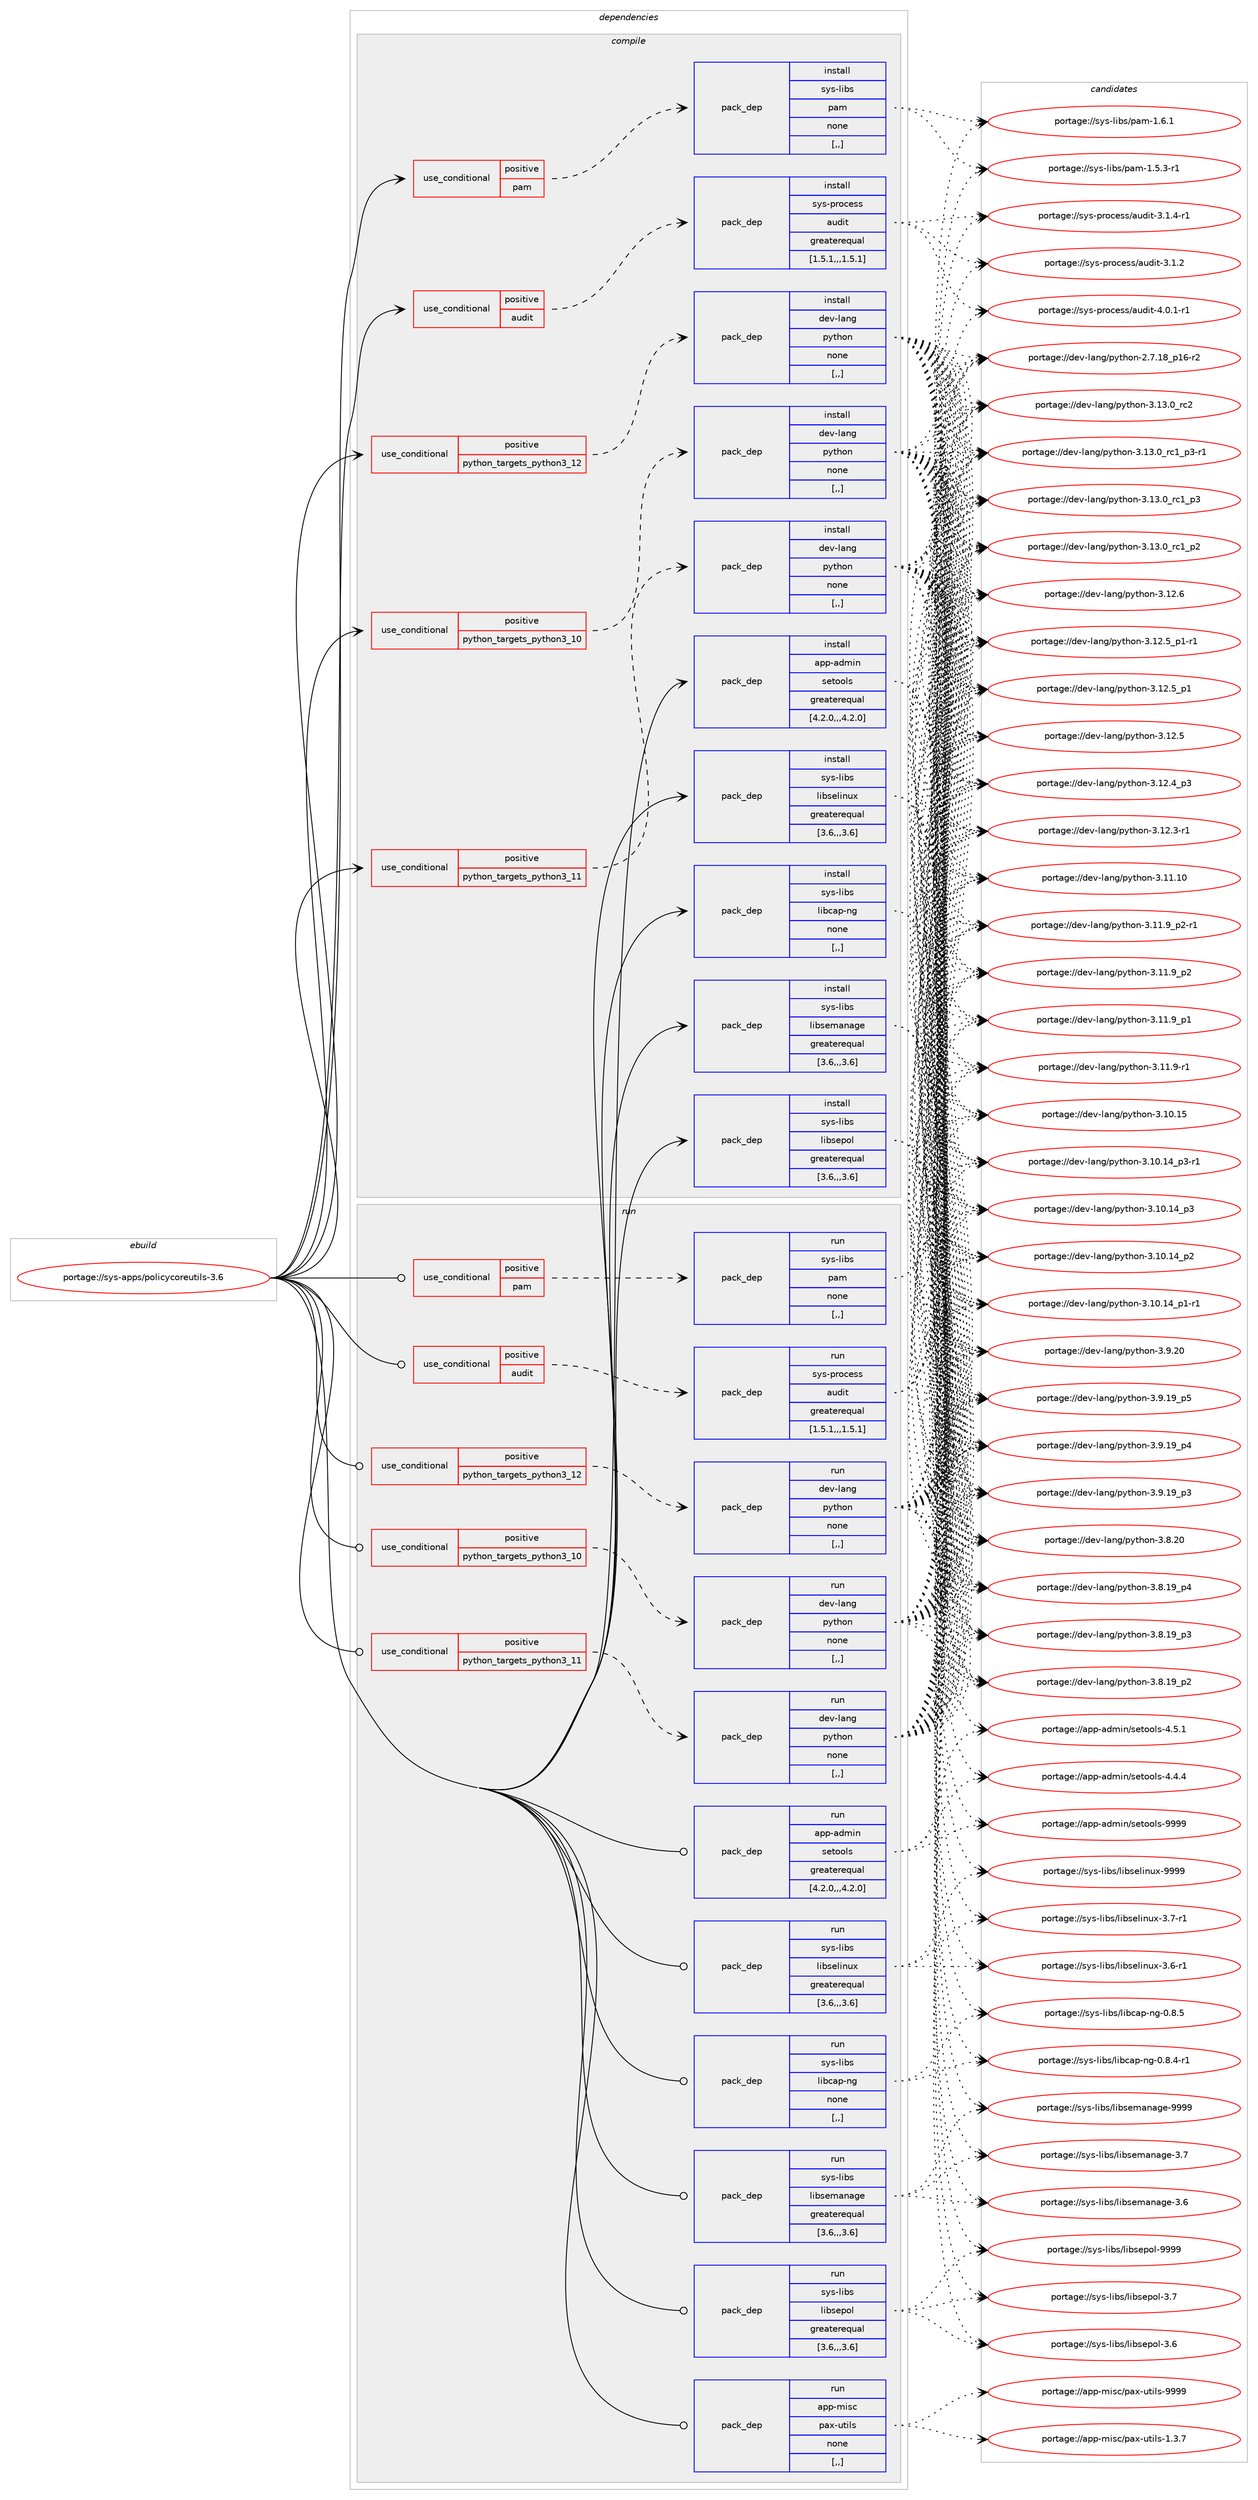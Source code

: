 digraph prolog {

# *************
# Graph options
# *************

newrank=true;
concentrate=true;
compound=true;
graph [rankdir=LR,fontname=Helvetica,fontsize=10,ranksep=1.5];#, ranksep=2.5, nodesep=0.2];
edge  [arrowhead=vee];
node  [fontname=Helvetica,fontsize=10];

# **********
# The ebuild
# **********

subgraph cluster_leftcol {
color=gray;
label=<<i>ebuild</i>>;
id [label="portage://sys-apps/policycoreutils-3.6", color=red, width=4, href="../sys-apps/policycoreutils-3.6.svg"];
}

# ****************
# The dependencies
# ****************

subgraph cluster_midcol {
color=gray;
label=<<i>dependencies</i>>;
subgraph cluster_compile {
fillcolor="#eeeeee";
style=filled;
label=<<i>compile</i>>;
subgraph cond245320 {
dependency931720 [label=<<TABLE BORDER="0" CELLBORDER="1" CELLSPACING="0" CELLPADDING="4"><TR><TD ROWSPAN="3" CELLPADDING="10">use_conditional</TD></TR><TR><TD>positive</TD></TR><TR><TD>audit</TD></TR></TABLE>>, shape=none, color=red];
subgraph pack679734 {
dependency931721 [label=<<TABLE BORDER="0" CELLBORDER="1" CELLSPACING="0" CELLPADDING="4" WIDTH="220"><TR><TD ROWSPAN="6" CELLPADDING="30">pack_dep</TD></TR><TR><TD WIDTH="110">install</TD></TR><TR><TD>sys-process</TD></TR><TR><TD>audit</TD></TR><TR><TD>greaterequal</TD></TR><TR><TD>[1.5.1,,,1.5.1]</TD></TR></TABLE>>, shape=none, color=blue];
}
dependency931720:e -> dependency931721:w [weight=20,style="dashed",arrowhead="vee"];
}
id:e -> dependency931720:w [weight=20,style="solid",arrowhead="vee"];
subgraph cond245321 {
dependency931722 [label=<<TABLE BORDER="0" CELLBORDER="1" CELLSPACING="0" CELLPADDING="4"><TR><TD ROWSPAN="3" CELLPADDING="10">use_conditional</TD></TR><TR><TD>positive</TD></TR><TR><TD>pam</TD></TR></TABLE>>, shape=none, color=red];
subgraph pack679735 {
dependency931723 [label=<<TABLE BORDER="0" CELLBORDER="1" CELLSPACING="0" CELLPADDING="4" WIDTH="220"><TR><TD ROWSPAN="6" CELLPADDING="30">pack_dep</TD></TR><TR><TD WIDTH="110">install</TD></TR><TR><TD>sys-libs</TD></TR><TR><TD>pam</TD></TR><TR><TD>none</TD></TR><TR><TD>[,,]</TD></TR></TABLE>>, shape=none, color=blue];
}
dependency931722:e -> dependency931723:w [weight=20,style="dashed",arrowhead="vee"];
}
id:e -> dependency931722:w [weight=20,style="solid",arrowhead="vee"];
subgraph cond245322 {
dependency931724 [label=<<TABLE BORDER="0" CELLBORDER="1" CELLSPACING="0" CELLPADDING="4"><TR><TD ROWSPAN="3" CELLPADDING="10">use_conditional</TD></TR><TR><TD>positive</TD></TR><TR><TD>python_targets_python3_10</TD></TR></TABLE>>, shape=none, color=red];
subgraph pack679736 {
dependency931725 [label=<<TABLE BORDER="0" CELLBORDER="1" CELLSPACING="0" CELLPADDING="4" WIDTH="220"><TR><TD ROWSPAN="6" CELLPADDING="30">pack_dep</TD></TR><TR><TD WIDTH="110">install</TD></TR><TR><TD>dev-lang</TD></TR><TR><TD>python</TD></TR><TR><TD>none</TD></TR><TR><TD>[,,]</TD></TR></TABLE>>, shape=none, color=blue];
}
dependency931724:e -> dependency931725:w [weight=20,style="dashed",arrowhead="vee"];
}
id:e -> dependency931724:w [weight=20,style="solid",arrowhead="vee"];
subgraph cond245323 {
dependency931726 [label=<<TABLE BORDER="0" CELLBORDER="1" CELLSPACING="0" CELLPADDING="4"><TR><TD ROWSPAN="3" CELLPADDING="10">use_conditional</TD></TR><TR><TD>positive</TD></TR><TR><TD>python_targets_python3_11</TD></TR></TABLE>>, shape=none, color=red];
subgraph pack679737 {
dependency931727 [label=<<TABLE BORDER="0" CELLBORDER="1" CELLSPACING="0" CELLPADDING="4" WIDTH="220"><TR><TD ROWSPAN="6" CELLPADDING="30">pack_dep</TD></TR><TR><TD WIDTH="110">install</TD></TR><TR><TD>dev-lang</TD></TR><TR><TD>python</TD></TR><TR><TD>none</TD></TR><TR><TD>[,,]</TD></TR></TABLE>>, shape=none, color=blue];
}
dependency931726:e -> dependency931727:w [weight=20,style="dashed",arrowhead="vee"];
}
id:e -> dependency931726:w [weight=20,style="solid",arrowhead="vee"];
subgraph cond245324 {
dependency931728 [label=<<TABLE BORDER="0" CELLBORDER="1" CELLSPACING="0" CELLPADDING="4"><TR><TD ROWSPAN="3" CELLPADDING="10">use_conditional</TD></TR><TR><TD>positive</TD></TR><TR><TD>python_targets_python3_12</TD></TR></TABLE>>, shape=none, color=red];
subgraph pack679738 {
dependency931729 [label=<<TABLE BORDER="0" CELLBORDER="1" CELLSPACING="0" CELLPADDING="4" WIDTH="220"><TR><TD ROWSPAN="6" CELLPADDING="30">pack_dep</TD></TR><TR><TD WIDTH="110">install</TD></TR><TR><TD>dev-lang</TD></TR><TR><TD>python</TD></TR><TR><TD>none</TD></TR><TR><TD>[,,]</TD></TR></TABLE>>, shape=none, color=blue];
}
dependency931728:e -> dependency931729:w [weight=20,style="dashed",arrowhead="vee"];
}
id:e -> dependency931728:w [weight=20,style="solid",arrowhead="vee"];
subgraph pack679739 {
dependency931730 [label=<<TABLE BORDER="0" CELLBORDER="1" CELLSPACING="0" CELLPADDING="4" WIDTH="220"><TR><TD ROWSPAN="6" CELLPADDING="30">pack_dep</TD></TR><TR><TD WIDTH="110">install</TD></TR><TR><TD>app-admin</TD></TR><TR><TD>setools</TD></TR><TR><TD>greaterequal</TD></TR><TR><TD>[4.2.0,,,4.2.0]</TD></TR></TABLE>>, shape=none, color=blue];
}
id:e -> dependency931730:w [weight=20,style="solid",arrowhead="vee"];
subgraph pack679740 {
dependency931731 [label=<<TABLE BORDER="0" CELLBORDER="1" CELLSPACING="0" CELLPADDING="4" WIDTH="220"><TR><TD ROWSPAN="6" CELLPADDING="30">pack_dep</TD></TR><TR><TD WIDTH="110">install</TD></TR><TR><TD>sys-libs</TD></TR><TR><TD>libcap-ng</TD></TR><TR><TD>none</TD></TR><TR><TD>[,,]</TD></TR></TABLE>>, shape=none, color=blue];
}
id:e -> dependency931731:w [weight=20,style="solid",arrowhead="vee"];
subgraph pack679741 {
dependency931732 [label=<<TABLE BORDER="0" CELLBORDER="1" CELLSPACING="0" CELLPADDING="4" WIDTH="220"><TR><TD ROWSPAN="6" CELLPADDING="30">pack_dep</TD></TR><TR><TD WIDTH="110">install</TD></TR><TR><TD>sys-libs</TD></TR><TR><TD>libselinux</TD></TR><TR><TD>greaterequal</TD></TR><TR><TD>[3.6,,,3.6]</TD></TR></TABLE>>, shape=none, color=blue];
}
id:e -> dependency931732:w [weight=20,style="solid",arrowhead="vee"];
subgraph pack679742 {
dependency931733 [label=<<TABLE BORDER="0" CELLBORDER="1" CELLSPACING="0" CELLPADDING="4" WIDTH="220"><TR><TD ROWSPAN="6" CELLPADDING="30">pack_dep</TD></TR><TR><TD WIDTH="110">install</TD></TR><TR><TD>sys-libs</TD></TR><TR><TD>libsemanage</TD></TR><TR><TD>greaterequal</TD></TR><TR><TD>[3.6,,,3.6]</TD></TR></TABLE>>, shape=none, color=blue];
}
id:e -> dependency931733:w [weight=20,style="solid",arrowhead="vee"];
subgraph pack679743 {
dependency931734 [label=<<TABLE BORDER="0" CELLBORDER="1" CELLSPACING="0" CELLPADDING="4" WIDTH="220"><TR><TD ROWSPAN="6" CELLPADDING="30">pack_dep</TD></TR><TR><TD WIDTH="110">install</TD></TR><TR><TD>sys-libs</TD></TR><TR><TD>libsepol</TD></TR><TR><TD>greaterequal</TD></TR><TR><TD>[3.6,,,3.6]</TD></TR></TABLE>>, shape=none, color=blue];
}
id:e -> dependency931734:w [weight=20,style="solid",arrowhead="vee"];
}
subgraph cluster_compileandrun {
fillcolor="#eeeeee";
style=filled;
label=<<i>compile and run</i>>;
}
subgraph cluster_run {
fillcolor="#eeeeee";
style=filled;
label=<<i>run</i>>;
subgraph cond245325 {
dependency931735 [label=<<TABLE BORDER="0" CELLBORDER="1" CELLSPACING="0" CELLPADDING="4"><TR><TD ROWSPAN="3" CELLPADDING="10">use_conditional</TD></TR><TR><TD>positive</TD></TR><TR><TD>audit</TD></TR></TABLE>>, shape=none, color=red];
subgraph pack679744 {
dependency931736 [label=<<TABLE BORDER="0" CELLBORDER="1" CELLSPACING="0" CELLPADDING="4" WIDTH="220"><TR><TD ROWSPAN="6" CELLPADDING="30">pack_dep</TD></TR><TR><TD WIDTH="110">run</TD></TR><TR><TD>sys-process</TD></TR><TR><TD>audit</TD></TR><TR><TD>greaterequal</TD></TR><TR><TD>[1.5.1,,,1.5.1]</TD></TR></TABLE>>, shape=none, color=blue];
}
dependency931735:e -> dependency931736:w [weight=20,style="dashed",arrowhead="vee"];
}
id:e -> dependency931735:w [weight=20,style="solid",arrowhead="odot"];
subgraph cond245326 {
dependency931737 [label=<<TABLE BORDER="0" CELLBORDER="1" CELLSPACING="0" CELLPADDING="4"><TR><TD ROWSPAN="3" CELLPADDING="10">use_conditional</TD></TR><TR><TD>positive</TD></TR><TR><TD>pam</TD></TR></TABLE>>, shape=none, color=red];
subgraph pack679745 {
dependency931738 [label=<<TABLE BORDER="0" CELLBORDER="1" CELLSPACING="0" CELLPADDING="4" WIDTH="220"><TR><TD ROWSPAN="6" CELLPADDING="30">pack_dep</TD></TR><TR><TD WIDTH="110">run</TD></TR><TR><TD>sys-libs</TD></TR><TR><TD>pam</TD></TR><TR><TD>none</TD></TR><TR><TD>[,,]</TD></TR></TABLE>>, shape=none, color=blue];
}
dependency931737:e -> dependency931738:w [weight=20,style="dashed",arrowhead="vee"];
}
id:e -> dependency931737:w [weight=20,style="solid",arrowhead="odot"];
subgraph cond245327 {
dependency931739 [label=<<TABLE BORDER="0" CELLBORDER="1" CELLSPACING="0" CELLPADDING="4"><TR><TD ROWSPAN="3" CELLPADDING="10">use_conditional</TD></TR><TR><TD>positive</TD></TR><TR><TD>python_targets_python3_10</TD></TR></TABLE>>, shape=none, color=red];
subgraph pack679746 {
dependency931740 [label=<<TABLE BORDER="0" CELLBORDER="1" CELLSPACING="0" CELLPADDING="4" WIDTH="220"><TR><TD ROWSPAN="6" CELLPADDING="30">pack_dep</TD></TR><TR><TD WIDTH="110">run</TD></TR><TR><TD>dev-lang</TD></TR><TR><TD>python</TD></TR><TR><TD>none</TD></TR><TR><TD>[,,]</TD></TR></TABLE>>, shape=none, color=blue];
}
dependency931739:e -> dependency931740:w [weight=20,style="dashed",arrowhead="vee"];
}
id:e -> dependency931739:w [weight=20,style="solid",arrowhead="odot"];
subgraph cond245328 {
dependency931741 [label=<<TABLE BORDER="0" CELLBORDER="1" CELLSPACING="0" CELLPADDING="4"><TR><TD ROWSPAN="3" CELLPADDING="10">use_conditional</TD></TR><TR><TD>positive</TD></TR><TR><TD>python_targets_python3_11</TD></TR></TABLE>>, shape=none, color=red];
subgraph pack679747 {
dependency931742 [label=<<TABLE BORDER="0" CELLBORDER="1" CELLSPACING="0" CELLPADDING="4" WIDTH="220"><TR><TD ROWSPAN="6" CELLPADDING="30">pack_dep</TD></TR><TR><TD WIDTH="110">run</TD></TR><TR><TD>dev-lang</TD></TR><TR><TD>python</TD></TR><TR><TD>none</TD></TR><TR><TD>[,,]</TD></TR></TABLE>>, shape=none, color=blue];
}
dependency931741:e -> dependency931742:w [weight=20,style="dashed",arrowhead="vee"];
}
id:e -> dependency931741:w [weight=20,style="solid",arrowhead="odot"];
subgraph cond245329 {
dependency931743 [label=<<TABLE BORDER="0" CELLBORDER="1" CELLSPACING="0" CELLPADDING="4"><TR><TD ROWSPAN="3" CELLPADDING="10">use_conditional</TD></TR><TR><TD>positive</TD></TR><TR><TD>python_targets_python3_12</TD></TR></TABLE>>, shape=none, color=red];
subgraph pack679748 {
dependency931744 [label=<<TABLE BORDER="0" CELLBORDER="1" CELLSPACING="0" CELLPADDING="4" WIDTH="220"><TR><TD ROWSPAN="6" CELLPADDING="30">pack_dep</TD></TR><TR><TD WIDTH="110">run</TD></TR><TR><TD>dev-lang</TD></TR><TR><TD>python</TD></TR><TR><TD>none</TD></TR><TR><TD>[,,]</TD></TR></TABLE>>, shape=none, color=blue];
}
dependency931743:e -> dependency931744:w [weight=20,style="dashed",arrowhead="vee"];
}
id:e -> dependency931743:w [weight=20,style="solid",arrowhead="odot"];
subgraph pack679749 {
dependency931745 [label=<<TABLE BORDER="0" CELLBORDER="1" CELLSPACING="0" CELLPADDING="4" WIDTH="220"><TR><TD ROWSPAN="6" CELLPADDING="30">pack_dep</TD></TR><TR><TD WIDTH="110">run</TD></TR><TR><TD>app-admin</TD></TR><TR><TD>setools</TD></TR><TR><TD>greaterequal</TD></TR><TR><TD>[4.2.0,,,4.2.0]</TD></TR></TABLE>>, shape=none, color=blue];
}
id:e -> dependency931745:w [weight=20,style="solid",arrowhead="odot"];
subgraph pack679750 {
dependency931746 [label=<<TABLE BORDER="0" CELLBORDER="1" CELLSPACING="0" CELLPADDING="4" WIDTH="220"><TR><TD ROWSPAN="6" CELLPADDING="30">pack_dep</TD></TR><TR><TD WIDTH="110">run</TD></TR><TR><TD>app-misc</TD></TR><TR><TD>pax-utils</TD></TR><TR><TD>none</TD></TR><TR><TD>[,,]</TD></TR></TABLE>>, shape=none, color=blue];
}
id:e -> dependency931746:w [weight=20,style="solid",arrowhead="odot"];
subgraph pack679751 {
dependency931747 [label=<<TABLE BORDER="0" CELLBORDER="1" CELLSPACING="0" CELLPADDING="4" WIDTH="220"><TR><TD ROWSPAN="6" CELLPADDING="30">pack_dep</TD></TR><TR><TD WIDTH="110">run</TD></TR><TR><TD>sys-libs</TD></TR><TR><TD>libcap-ng</TD></TR><TR><TD>none</TD></TR><TR><TD>[,,]</TD></TR></TABLE>>, shape=none, color=blue];
}
id:e -> dependency931747:w [weight=20,style="solid",arrowhead="odot"];
subgraph pack679752 {
dependency931748 [label=<<TABLE BORDER="0" CELLBORDER="1" CELLSPACING="0" CELLPADDING="4" WIDTH="220"><TR><TD ROWSPAN="6" CELLPADDING="30">pack_dep</TD></TR><TR><TD WIDTH="110">run</TD></TR><TR><TD>sys-libs</TD></TR><TR><TD>libselinux</TD></TR><TR><TD>greaterequal</TD></TR><TR><TD>[3.6,,,3.6]</TD></TR></TABLE>>, shape=none, color=blue];
}
id:e -> dependency931748:w [weight=20,style="solid",arrowhead="odot"];
subgraph pack679753 {
dependency931749 [label=<<TABLE BORDER="0" CELLBORDER="1" CELLSPACING="0" CELLPADDING="4" WIDTH="220"><TR><TD ROWSPAN="6" CELLPADDING="30">pack_dep</TD></TR><TR><TD WIDTH="110">run</TD></TR><TR><TD>sys-libs</TD></TR><TR><TD>libsemanage</TD></TR><TR><TD>greaterequal</TD></TR><TR><TD>[3.6,,,3.6]</TD></TR></TABLE>>, shape=none, color=blue];
}
id:e -> dependency931749:w [weight=20,style="solid",arrowhead="odot"];
subgraph pack679754 {
dependency931750 [label=<<TABLE BORDER="0" CELLBORDER="1" CELLSPACING="0" CELLPADDING="4" WIDTH="220"><TR><TD ROWSPAN="6" CELLPADDING="30">pack_dep</TD></TR><TR><TD WIDTH="110">run</TD></TR><TR><TD>sys-libs</TD></TR><TR><TD>libsepol</TD></TR><TR><TD>greaterequal</TD></TR><TR><TD>[3.6,,,3.6]</TD></TR></TABLE>>, shape=none, color=blue];
}
id:e -> dependency931750:w [weight=20,style="solid",arrowhead="odot"];
}
}

# **************
# The candidates
# **************

subgraph cluster_choices {
rank=same;
color=gray;
label=<<i>candidates</i>>;

subgraph choice679734 {
color=black;
nodesep=1;
choice115121115451121141119910111511547971171001051164552464846494511449 [label="portage://sys-process/audit-4.0.1-r1", color=red, width=4,href="../sys-process/audit-4.0.1-r1.svg"];
choice115121115451121141119910111511547971171001051164551464946524511449 [label="portage://sys-process/audit-3.1.4-r1", color=red, width=4,href="../sys-process/audit-3.1.4-r1.svg"];
choice11512111545112114111991011151154797117100105116455146494650 [label="portage://sys-process/audit-3.1.2", color=red, width=4,href="../sys-process/audit-3.1.2.svg"];
dependency931721:e -> choice115121115451121141119910111511547971171001051164552464846494511449:w [style=dotted,weight="100"];
dependency931721:e -> choice115121115451121141119910111511547971171001051164551464946524511449:w [style=dotted,weight="100"];
dependency931721:e -> choice11512111545112114111991011151154797117100105116455146494650:w [style=dotted,weight="100"];
}
subgraph choice679735 {
color=black;
nodesep=1;
choice11512111545108105981154711297109454946544649 [label="portage://sys-libs/pam-1.6.1", color=red, width=4,href="../sys-libs/pam-1.6.1.svg"];
choice115121115451081059811547112971094549465346514511449 [label="portage://sys-libs/pam-1.5.3-r1", color=red, width=4,href="../sys-libs/pam-1.5.3-r1.svg"];
dependency931723:e -> choice11512111545108105981154711297109454946544649:w [style=dotted,weight="100"];
dependency931723:e -> choice115121115451081059811547112971094549465346514511449:w [style=dotted,weight="100"];
}
subgraph choice679736 {
color=black;
nodesep=1;
choice10010111845108971101034711212111610411111045514649514648951149950 [label="portage://dev-lang/python-3.13.0_rc2", color=red, width=4,href="../dev-lang/python-3.13.0_rc2.svg"];
choice1001011184510897110103471121211161041111104551464951464895114994995112514511449 [label="portage://dev-lang/python-3.13.0_rc1_p3-r1", color=red, width=4,href="../dev-lang/python-3.13.0_rc1_p3-r1.svg"];
choice100101118451089711010347112121116104111110455146495146489511499499511251 [label="portage://dev-lang/python-3.13.0_rc1_p3", color=red, width=4,href="../dev-lang/python-3.13.0_rc1_p3.svg"];
choice100101118451089711010347112121116104111110455146495146489511499499511250 [label="portage://dev-lang/python-3.13.0_rc1_p2", color=red, width=4,href="../dev-lang/python-3.13.0_rc1_p2.svg"];
choice10010111845108971101034711212111610411111045514649504654 [label="portage://dev-lang/python-3.12.6", color=red, width=4,href="../dev-lang/python-3.12.6.svg"];
choice1001011184510897110103471121211161041111104551464950465395112494511449 [label="portage://dev-lang/python-3.12.5_p1-r1", color=red, width=4,href="../dev-lang/python-3.12.5_p1-r1.svg"];
choice100101118451089711010347112121116104111110455146495046539511249 [label="portage://dev-lang/python-3.12.5_p1", color=red, width=4,href="../dev-lang/python-3.12.5_p1.svg"];
choice10010111845108971101034711212111610411111045514649504653 [label="portage://dev-lang/python-3.12.5", color=red, width=4,href="../dev-lang/python-3.12.5.svg"];
choice100101118451089711010347112121116104111110455146495046529511251 [label="portage://dev-lang/python-3.12.4_p3", color=red, width=4,href="../dev-lang/python-3.12.4_p3.svg"];
choice100101118451089711010347112121116104111110455146495046514511449 [label="portage://dev-lang/python-3.12.3-r1", color=red, width=4,href="../dev-lang/python-3.12.3-r1.svg"];
choice1001011184510897110103471121211161041111104551464949464948 [label="portage://dev-lang/python-3.11.10", color=red, width=4,href="../dev-lang/python-3.11.10.svg"];
choice1001011184510897110103471121211161041111104551464949465795112504511449 [label="portage://dev-lang/python-3.11.9_p2-r1", color=red, width=4,href="../dev-lang/python-3.11.9_p2-r1.svg"];
choice100101118451089711010347112121116104111110455146494946579511250 [label="portage://dev-lang/python-3.11.9_p2", color=red, width=4,href="../dev-lang/python-3.11.9_p2.svg"];
choice100101118451089711010347112121116104111110455146494946579511249 [label="portage://dev-lang/python-3.11.9_p1", color=red, width=4,href="../dev-lang/python-3.11.9_p1.svg"];
choice100101118451089711010347112121116104111110455146494946574511449 [label="portage://dev-lang/python-3.11.9-r1", color=red, width=4,href="../dev-lang/python-3.11.9-r1.svg"];
choice1001011184510897110103471121211161041111104551464948464953 [label="portage://dev-lang/python-3.10.15", color=red, width=4,href="../dev-lang/python-3.10.15.svg"];
choice100101118451089711010347112121116104111110455146494846495295112514511449 [label="portage://dev-lang/python-3.10.14_p3-r1", color=red, width=4,href="../dev-lang/python-3.10.14_p3-r1.svg"];
choice10010111845108971101034711212111610411111045514649484649529511251 [label="portage://dev-lang/python-3.10.14_p3", color=red, width=4,href="../dev-lang/python-3.10.14_p3.svg"];
choice10010111845108971101034711212111610411111045514649484649529511250 [label="portage://dev-lang/python-3.10.14_p2", color=red, width=4,href="../dev-lang/python-3.10.14_p2.svg"];
choice100101118451089711010347112121116104111110455146494846495295112494511449 [label="portage://dev-lang/python-3.10.14_p1-r1", color=red, width=4,href="../dev-lang/python-3.10.14_p1-r1.svg"];
choice10010111845108971101034711212111610411111045514657465048 [label="portage://dev-lang/python-3.9.20", color=red, width=4,href="../dev-lang/python-3.9.20.svg"];
choice100101118451089711010347112121116104111110455146574649579511253 [label="portage://dev-lang/python-3.9.19_p5", color=red, width=4,href="../dev-lang/python-3.9.19_p5.svg"];
choice100101118451089711010347112121116104111110455146574649579511252 [label="portage://dev-lang/python-3.9.19_p4", color=red, width=4,href="../dev-lang/python-3.9.19_p4.svg"];
choice100101118451089711010347112121116104111110455146574649579511251 [label="portage://dev-lang/python-3.9.19_p3", color=red, width=4,href="../dev-lang/python-3.9.19_p3.svg"];
choice10010111845108971101034711212111610411111045514656465048 [label="portage://dev-lang/python-3.8.20", color=red, width=4,href="../dev-lang/python-3.8.20.svg"];
choice100101118451089711010347112121116104111110455146564649579511252 [label="portage://dev-lang/python-3.8.19_p4", color=red, width=4,href="../dev-lang/python-3.8.19_p4.svg"];
choice100101118451089711010347112121116104111110455146564649579511251 [label="portage://dev-lang/python-3.8.19_p3", color=red, width=4,href="../dev-lang/python-3.8.19_p3.svg"];
choice100101118451089711010347112121116104111110455146564649579511250 [label="portage://dev-lang/python-3.8.19_p2", color=red, width=4,href="../dev-lang/python-3.8.19_p2.svg"];
choice100101118451089711010347112121116104111110455046554649569511249544511450 [label="portage://dev-lang/python-2.7.18_p16-r2", color=red, width=4,href="../dev-lang/python-2.7.18_p16-r2.svg"];
dependency931725:e -> choice10010111845108971101034711212111610411111045514649514648951149950:w [style=dotted,weight="100"];
dependency931725:e -> choice1001011184510897110103471121211161041111104551464951464895114994995112514511449:w [style=dotted,weight="100"];
dependency931725:e -> choice100101118451089711010347112121116104111110455146495146489511499499511251:w [style=dotted,weight="100"];
dependency931725:e -> choice100101118451089711010347112121116104111110455146495146489511499499511250:w [style=dotted,weight="100"];
dependency931725:e -> choice10010111845108971101034711212111610411111045514649504654:w [style=dotted,weight="100"];
dependency931725:e -> choice1001011184510897110103471121211161041111104551464950465395112494511449:w [style=dotted,weight="100"];
dependency931725:e -> choice100101118451089711010347112121116104111110455146495046539511249:w [style=dotted,weight="100"];
dependency931725:e -> choice10010111845108971101034711212111610411111045514649504653:w [style=dotted,weight="100"];
dependency931725:e -> choice100101118451089711010347112121116104111110455146495046529511251:w [style=dotted,weight="100"];
dependency931725:e -> choice100101118451089711010347112121116104111110455146495046514511449:w [style=dotted,weight="100"];
dependency931725:e -> choice1001011184510897110103471121211161041111104551464949464948:w [style=dotted,weight="100"];
dependency931725:e -> choice1001011184510897110103471121211161041111104551464949465795112504511449:w [style=dotted,weight="100"];
dependency931725:e -> choice100101118451089711010347112121116104111110455146494946579511250:w [style=dotted,weight="100"];
dependency931725:e -> choice100101118451089711010347112121116104111110455146494946579511249:w [style=dotted,weight="100"];
dependency931725:e -> choice100101118451089711010347112121116104111110455146494946574511449:w [style=dotted,weight="100"];
dependency931725:e -> choice1001011184510897110103471121211161041111104551464948464953:w [style=dotted,weight="100"];
dependency931725:e -> choice100101118451089711010347112121116104111110455146494846495295112514511449:w [style=dotted,weight="100"];
dependency931725:e -> choice10010111845108971101034711212111610411111045514649484649529511251:w [style=dotted,weight="100"];
dependency931725:e -> choice10010111845108971101034711212111610411111045514649484649529511250:w [style=dotted,weight="100"];
dependency931725:e -> choice100101118451089711010347112121116104111110455146494846495295112494511449:w [style=dotted,weight="100"];
dependency931725:e -> choice10010111845108971101034711212111610411111045514657465048:w [style=dotted,weight="100"];
dependency931725:e -> choice100101118451089711010347112121116104111110455146574649579511253:w [style=dotted,weight="100"];
dependency931725:e -> choice100101118451089711010347112121116104111110455146574649579511252:w [style=dotted,weight="100"];
dependency931725:e -> choice100101118451089711010347112121116104111110455146574649579511251:w [style=dotted,weight="100"];
dependency931725:e -> choice10010111845108971101034711212111610411111045514656465048:w [style=dotted,weight="100"];
dependency931725:e -> choice100101118451089711010347112121116104111110455146564649579511252:w [style=dotted,weight="100"];
dependency931725:e -> choice100101118451089711010347112121116104111110455146564649579511251:w [style=dotted,weight="100"];
dependency931725:e -> choice100101118451089711010347112121116104111110455146564649579511250:w [style=dotted,weight="100"];
dependency931725:e -> choice100101118451089711010347112121116104111110455046554649569511249544511450:w [style=dotted,weight="100"];
}
subgraph choice679737 {
color=black;
nodesep=1;
choice10010111845108971101034711212111610411111045514649514648951149950 [label="portage://dev-lang/python-3.13.0_rc2", color=red, width=4,href="../dev-lang/python-3.13.0_rc2.svg"];
choice1001011184510897110103471121211161041111104551464951464895114994995112514511449 [label="portage://dev-lang/python-3.13.0_rc1_p3-r1", color=red, width=4,href="../dev-lang/python-3.13.0_rc1_p3-r1.svg"];
choice100101118451089711010347112121116104111110455146495146489511499499511251 [label="portage://dev-lang/python-3.13.0_rc1_p3", color=red, width=4,href="../dev-lang/python-3.13.0_rc1_p3.svg"];
choice100101118451089711010347112121116104111110455146495146489511499499511250 [label="portage://dev-lang/python-3.13.0_rc1_p2", color=red, width=4,href="../dev-lang/python-3.13.0_rc1_p2.svg"];
choice10010111845108971101034711212111610411111045514649504654 [label="portage://dev-lang/python-3.12.6", color=red, width=4,href="../dev-lang/python-3.12.6.svg"];
choice1001011184510897110103471121211161041111104551464950465395112494511449 [label="portage://dev-lang/python-3.12.5_p1-r1", color=red, width=4,href="../dev-lang/python-3.12.5_p1-r1.svg"];
choice100101118451089711010347112121116104111110455146495046539511249 [label="portage://dev-lang/python-3.12.5_p1", color=red, width=4,href="../dev-lang/python-3.12.5_p1.svg"];
choice10010111845108971101034711212111610411111045514649504653 [label="portage://dev-lang/python-3.12.5", color=red, width=4,href="../dev-lang/python-3.12.5.svg"];
choice100101118451089711010347112121116104111110455146495046529511251 [label="portage://dev-lang/python-3.12.4_p3", color=red, width=4,href="../dev-lang/python-3.12.4_p3.svg"];
choice100101118451089711010347112121116104111110455146495046514511449 [label="portage://dev-lang/python-3.12.3-r1", color=red, width=4,href="../dev-lang/python-3.12.3-r1.svg"];
choice1001011184510897110103471121211161041111104551464949464948 [label="portage://dev-lang/python-3.11.10", color=red, width=4,href="../dev-lang/python-3.11.10.svg"];
choice1001011184510897110103471121211161041111104551464949465795112504511449 [label="portage://dev-lang/python-3.11.9_p2-r1", color=red, width=4,href="../dev-lang/python-3.11.9_p2-r1.svg"];
choice100101118451089711010347112121116104111110455146494946579511250 [label="portage://dev-lang/python-3.11.9_p2", color=red, width=4,href="../dev-lang/python-3.11.9_p2.svg"];
choice100101118451089711010347112121116104111110455146494946579511249 [label="portage://dev-lang/python-3.11.9_p1", color=red, width=4,href="../dev-lang/python-3.11.9_p1.svg"];
choice100101118451089711010347112121116104111110455146494946574511449 [label="portage://dev-lang/python-3.11.9-r1", color=red, width=4,href="../dev-lang/python-3.11.9-r1.svg"];
choice1001011184510897110103471121211161041111104551464948464953 [label="portage://dev-lang/python-3.10.15", color=red, width=4,href="../dev-lang/python-3.10.15.svg"];
choice100101118451089711010347112121116104111110455146494846495295112514511449 [label="portage://dev-lang/python-3.10.14_p3-r1", color=red, width=4,href="../dev-lang/python-3.10.14_p3-r1.svg"];
choice10010111845108971101034711212111610411111045514649484649529511251 [label="portage://dev-lang/python-3.10.14_p3", color=red, width=4,href="../dev-lang/python-3.10.14_p3.svg"];
choice10010111845108971101034711212111610411111045514649484649529511250 [label="portage://dev-lang/python-3.10.14_p2", color=red, width=4,href="../dev-lang/python-3.10.14_p2.svg"];
choice100101118451089711010347112121116104111110455146494846495295112494511449 [label="portage://dev-lang/python-3.10.14_p1-r1", color=red, width=4,href="../dev-lang/python-3.10.14_p1-r1.svg"];
choice10010111845108971101034711212111610411111045514657465048 [label="portage://dev-lang/python-3.9.20", color=red, width=4,href="../dev-lang/python-3.9.20.svg"];
choice100101118451089711010347112121116104111110455146574649579511253 [label="portage://dev-lang/python-3.9.19_p5", color=red, width=4,href="../dev-lang/python-3.9.19_p5.svg"];
choice100101118451089711010347112121116104111110455146574649579511252 [label="portage://dev-lang/python-3.9.19_p4", color=red, width=4,href="../dev-lang/python-3.9.19_p4.svg"];
choice100101118451089711010347112121116104111110455146574649579511251 [label="portage://dev-lang/python-3.9.19_p3", color=red, width=4,href="../dev-lang/python-3.9.19_p3.svg"];
choice10010111845108971101034711212111610411111045514656465048 [label="portage://dev-lang/python-3.8.20", color=red, width=4,href="../dev-lang/python-3.8.20.svg"];
choice100101118451089711010347112121116104111110455146564649579511252 [label="portage://dev-lang/python-3.8.19_p4", color=red, width=4,href="../dev-lang/python-3.8.19_p4.svg"];
choice100101118451089711010347112121116104111110455146564649579511251 [label="portage://dev-lang/python-3.8.19_p3", color=red, width=4,href="../dev-lang/python-3.8.19_p3.svg"];
choice100101118451089711010347112121116104111110455146564649579511250 [label="portage://dev-lang/python-3.8.19_p2", color=red, width=4,href="../dev-lang/python-3.8.19_p2.svg"];
choice100101118451089711010347112121116104111110455046554649569511249544511450 [label="portage://dev-lang/python-2.7.18_p16-r2", color=red, width=4,href="../dev-lang/python-2.7.18_p16-r2.svg"];
dependency931727:e -> choice10010111845108971101034711212111610411111045514649514648951149950:w [style=dotted,weight="100"];
dependency931727:e -> choice1001011184510897110103471121211161041111104551464951464895114994995112514511449:w [style=dotted,weight="100"];
dependency931727:e -> choice100101118451089711010347112121116104111110455146495146489511499499511251:w [style=dotted,weight="100"];
dependency931727:e -> choice100101118451089711010347112121116104111110455146495146489511499499511250:w [style=dotted,weight="100"];
dependency931727:e -> choice10010111845108971101034711212111610411111045514649504654:w [style=dotted,weight="100"];
dependency931727:e -> choice1001011184510897110103471121211161041111104551464950465395112494511449:w [style=dotted,weight="100"];
dependency931727:e -> choice100101118451089711010347112121116104111110455146495046539511249:w [style=dotted,weight="100"];
dependency931727:e -> choice10010111845108971101034711212111610411111045514649504653:w [style=dotted,weight="100"];
dependency931727:e -> choice100101118451089711010347112121116104111110455146495046529511251:w [style=dotted,weight="100"];
dependency931727:e -> choice100101118451089711010347112121116104111110455146495046514511449:w [style=dotted,weight="100"];
dependency931727:e -> choice1001011184510897110103471121211161041111104551464949464948:w [style=dotted,weight="100"];
dependency931727:e -> choice1001011184510897110103471121211161041111104551464949465795112504511449:w [style=dotted,weight="100"];
dependency931727:e -> choice100101118451089711010347112121116104111110455146494946579511250:w [style=dotted,weight="100"];
dependency931727:e -> choice100101118451089711010347112121116104111110455146494946579511249:w [style=dotted,weight="100"];
dependency931727:e -> choice100101118451089711010347112121116104111110455146494946574511449:w [style=dotted,weight="100"];
dependency931727:e -> choice1001011184510897110103471121211161041111104551464948464953:w [style=dotted,weight="100"];
dependency931727:e -> choice100101118451089711010347112121116104111110455146494846495295112514511449:w [style=dotted,weight="100"];
dependency931727:e -> choice10010111845108971101034711212111610411111045514649484649529511251:w [style=dotted,weight="100"];
dependency931727:e -> choice10010111845108971101034711212111610411111045514649484649529511250:w [style=dotted,weight="100"];
dependency931727:e -> choice100101118451089711010347112121116104111110455146494846495295112494511449:w [style=dotted,weight="100"];
dependency931727:e -> choice10010111845108971101034711212111610411111045514657465048:w [style=dotted,weight="100"];
dependency931727:e -> choice100101118451089711010347112121116104111110455146574649579511253:w [style=dotted,weight="100"];
dependency931727:e -> choice100101118451089711010347112121116104111110455146574649579511252:w [style=dotted,weight="100"];
dependency931727:e -> choice100101118451089711010347112121116104111110455146574649579511251:w [style=dotted,weight="100"];
dependency931727:e -> choice10010111845108971101034711212111610411111045514656465048:w [style=dotted,weight="100"];
dependency931727:e -> choice100101118451089711010347112121116104111110455146564649579511252:w [style=dotted,weight="100"];
dependency931727:e -> choice100101118451089711010347112121116104111110455146564649579511251:w [style=dotted,weight="100"];
dependency931727:e -> choice100101118451089711010347112121116104111110455146564649579511250:w [style=dotted,weight="100"];
dependency931727:e -> choice100101118451089711010347112121116104111110455046554649569511249544511450:w [style=dotted,weight="100"];
}
subgraph choice679738 {
color=black;
nodesep=1;
choice10010111845108971101034711212111610411111045514649514648951149950 [label="portage://dev-lang/python-3.13.0_rc2", color=red, width=4,href="../dev-lang/python-3.13.0_rc2.svg"];
choice1001011184510897110103471121211161041111104551464951464895114994995112514511449 [label="portage://dev-lang/python-3.13.0_rc1_p3-r1", color=red, width=4,href="../dev-lang/python-3.13.0_rc1_p3-r1.svg"];
choice100101118451089711010347112121116104111110455146495146489511499499511251 [label="portage://dev-lang/python-3.13.0_rc1_p3", color=red, width=4,href="../dev-lang/python-3.13.0_rc1_p3.svg"];
choice100101118451089711010347112121116104111110455146495146489511499499511250 [label="portage://dev-lang/python-3.13.0_rc1_p2", color=red, width=4,href="../dev-lang/python-3.13.0_rc1_p2.svg"];
choice10010111845108971101034711212111610411111045514649504654 [label="portage://dev-lang/python-3.12.6", color=red, width=4,href="../dev-lang/python-3.12.6.svg"];
choice1001011184510897110103471121211161041111104551464950465395112494511449 [label="portage://dev-lang/python-3.12.5_p1-r1", color=red, width=4,href="../dev-lang/python-3.12.5_p1-r1.svg"];
choice100101118451089711010347112121116104111110455146495046539511249 [label="portage://dev-lang/python-3.12.5_p1", color=red, width=4,href="../dev-lang/python-3.12.5_p1.svg"];
choice10010111845108971101034711212111610411111045514649504653 [label="portage://dev-lang/python-3.12.5", color=red, width=4,href="../dev-lang/python-3.12.5.svg"];
choice100101118451089711010347112121116104111110455146495046529511251 [label="portage://dev-lang/python-3.12.4_p3", color=red, width=4,href="../dev-lang/python-3.12.4_p3.svg"];
choice100101118451089711010347112121116104111110455146495046514511449 [label="portage://dev-lang/python-3.12.3-r1", color=red, width=4,href="../dev-lang/python-3.12.3-r1.svg"];
choice1001011184510897110103471121211161041111104551464949464948 [label="portage://dev-lang/python-3.11.10", color=red, width=4,href="../dev-lang/python-3.11.10.svg"];
choice1001011184510897110103471121211161041111104551464949465795112504511449 [label="portage://dev-lang/python-3.11.9_p2-r1", color=red, width=4,href="../dev-lang/python-3.11.9_p2-r1.svg"];
choice100101118451089711010347112121116104111110455146494946579511250 [label="portage://dev-lang/python-3.11.9_p2", color=red, width=4,href="../dev-lang/python-3.11.9_p2.svg"];
choice100101118451089711010347112121116104111110455146494946579511249 [label="portage://dev-lang/python-3.11.9_p1", color=red, width=4,href="../dev-lang/python-3.11.9_p1.svg"];
choice100101118451089711010347112121116104111110455146494946574511449 [label="portage://dev-lang/python-3.11.9-r1", color=red, width=4,href="../dev-lang/python-3.11.9-r1.svg"];
choice1001011184510897110103471121211161041111104551464948464953 [label="portage://dev-lang/python-3.10.15", color=red, width=4,href="../dev-lang/python-3.10.15.svg"];
choice100101118451089711010347112121116104111110455146494846495295112514511449 [label="portage://dev-lang/python-3.10.14_p3-r1", color=red, width=4,href="../dev-lang/python-3.10.14_p3-r1.svg"];
choice10010111845108971101034711212111610411111045514649484649529511251 [label="portage://dev-lang/python-3.10.14_p3", color=red, width=4,href="../dev-lang/python-3.10.14_p3.svg"];
choice10010111845108971101034711212111610411111045514649484649529511250 [label="portage://dev-lang/python-3.10.14_p2", color=red, width=4,href="../dev-lang/python-3.10.14_p2.svg"];
choice100101118451089711010347112121116104111110455146494846495295112494511449 [label="portage://dev-lang/python-3.10.14_p1-r1", color=red, width=4,href="../dev-lang/python-3.10.14_p1-r1.svg"];
choice10010111845108971101034711212111610411111045514657465048 [label="portage://dev-lang/python-3.9.20", color=red, width=4,href="../dev-lang/python-3.9.20.svg"];
choice100101118451089711010347112121116104111110455146574649579511253 [label="portage://dev-lang/python-3.9.19_p5", color=red, width=4,href="../dev-lang/python-3.9.19_p5.svg"];
choice100101118451089711010347112121116104111110455146574649579511252 [label="portage://dev-lang/python-3.9.19_p4", color=red, width=4,href="../dev-lang/python-3.9.19_p4.svg"];
choice100101118451089711010347112121116104111110455146574649579511251 [label="portage://dev-lang/python-3.9.19_p3", color=red, width=4,href="../dev-lang/python-3.9.19_p3.svg"];
choice10010111845108971101034711212111610411111045514656465048 [label="portage://dev-lang/python-3.8.20", color=red, width=4,href="../dev-lang/python-3.8.20.svg"];
choice100101118451089711010347112121116104111110455146564649579511252 [label="portage://dev-lang/python-3.8.19_p4", color=red, width=4,href="../dev-lang/python-3.8.19_p4.svg"];
choice100101118451089711010347112121116104111110455146564649579511251 [label="portage://dev-lang/python-3.8.19_p3", color=red, width=4,href="../dev-lang/python-3.8.19_p3.svg"];
choice100101118451089711010347112121116104111110455146564649579511250 [label="portage://dev-lang/python-3.8.19_p2", color=red, width=4,href="../dev-lang/python-3.8.19_p2.svg"];
choice100101118451089711010347112121116104111110455046554649569511249544511450 [label="portage://dev-lang/python-2.7.18_p16-r2", color=red, width=4,href="../dev-lang/python-2.7.18_p16-r2.svg"];
dependency931729:e -> choice10010111845108971101034711212111610411111045514649514648951149950:w [style=dotted,weight="100"];
dependency931729:e -> choice1001011184510897110103471121211161041111104551464951464895114994995112514511449:w [style=dotted,weight="100"];
dependency931729:e -> choice100101118451089711010347112121116104111110455146495146489511499499511251:w [style=dotted,weight="100"];
dependency931729:e -> choice100101118451089711010347112121116104111110455146495146489511499499511250:w [style=dotted,weight="100"];
dependency931729:e -> choice10010111845108971101034711212111610411111045514649504654:w [style=dotted,weight="100"];
dependency931729:e -> choice1001011184510897110103471121211161041111104551464950465395112494511449:w [style=dotted,weight="100"];
dependency931729:e -> choice100101118451089711010347112121116104111110455146495046539511249:w [style=dotted,weight="100"];
dependency931729:e -> choice10010111845108971101034711212111610411111045514649504653:w [style=dotted,weight="100"];
dependency931729:e -> choice100101118451089711010347112121116104111110455146495046529511251:w [style=dotted,weight="100"];
dependency931729:e -> choice100101118451089711010347112121116104111110455146495046514511449:w [style=dotted,weight="100"];
dependency931729:e -> choice1001011184510897110103471121211161041111104551464949464948:w [style=dotted,weight="100"];
dependency931729:e -> choice1001011184510897110103471121211161041111104551464949465795112504511449:w [style=dotted,weight="100"];
dependency931729:e -> choice100101118451089711010347112121116104111110455146494946579511250:w [style=dotted,weight="100"];
dependency931729:e -> choice100101118451089711010347112121116104111110455146494946579511249:w [style=dotted,weight="100"];
dependency931729:e -> choice100101118451089711010347112121116104111110455146494946574511449:w [style=dotted,weight="100"];
dependency931729:e -> choice1001011184510897110103471121211161041111104551464948464953:w [style=dotted,weight="100"];
dependency931729:e -> choice100101118451089711010347112121116104111110455146494846495295112514511449:w [style=dotted,weight="100"];
dependency931729:e -> choice10010111845108971101034711212111610411111045514649484649529511251:w [style=dotted,weight="100"];
dependency931729:e -> choice10010111845108971101034711212111610411111045514649484649529511250:w [style=dotted,weight="100"];
dependency931729:e -> choice100101118451089711010347112121116104111110455146494846495295112494511449:w [style=dotted,weight="100"];
dependency931729:e -> choice10010111845108971101034711212111610411111045514657465048:w [style=dotted,weight="100"];
dependency931729:e -> choice100101118451089711010347112121116104111110455146574649579511253:w [style=dotted,weight="100"];
dependency931729:e -> choice100101118451089711010347112121116104111110455146574649579511252:w [style=dotted,weight="100"];
dependency931729:e -> choice100101118451089711010347112121116104111110455146574649579511251:w [style=dotted,weight="100"];
dependency931729:e -> choice10010111845108971101034711212111610411111045514656465048:w [style=dotted,weight="100"];
dependency931729:e -> choice100101118451089711010347112121116104111110455146564649579511252:w [style=dotted,weight="100"];
dependency931729:e -> choice100101118451089711010347112121116104111110455146564649579511251:w [style=dotted,weight="100"];
dependency931729:e -> choice100101118451089711010347112121116104111110455146564649579511250:w [style=dotted,weight="100"];
dependency931729:e -> choice100101118451089711010347112121116104111110455046554649569511249544511450:w [style=dotted,weight="100"];
}
subgraph choice679739 {
color=black;
nodesep=1;
choice971121124597100109105110471151011161111111081154557575757 [label="portage://app-admin/setools-9999", color=red, width=4,href="../app-admin/setools-9999.svg"];
choice97112112459710010910511047115101116111111108115455246534649 [label="portage://app-admin/setools-4.5.1", color=red, width=4,href="../app-admin/setools-4.5.1.svg"];
choice97112112459710010910511047115101116111111108115455246524652 [label="portage://app-admin/setools-4.4.4", color=red, width=4,href="../app-admin/setools-4.4.4.svg"];
dependency931730:e -> choice971121124597100109105110471151011161111111081154557575757:w [style=dotted,weight="100"];
dependency931730:e -> choice97112112459710010910511047115101116111111108115455246534649:w [style=dotted,weight="100"];
dependency931730:e -> choice97112112459710010910511047115101116111111108115455246524652:w [style=dotted,weight="100"];
}
subgraph choice679740 {
color=black;
nodesep=1;
choice11512111545108105981154710810598999711245110103454846564653 [label="portage://sys-libs/libcap-ng-0.8.5", color=red, width=4,href="../sys-libs/libcap-ng-0.8.5.svg"];
choice115121115451081059811547108105989997112451101034548465646524511449 [label="portage://sys-libs/libcap-ng-0.8.4-r1", color=red, width=4,href="../sys-libs/libcap-ng-0.8.4-r1.svg"];
dependency931731:e -> choice11512111545108105981154710810598999711245110103454846564653:w [style=dotted,weight="100"];
dependency931731:e -> choice115121115451081059811547108105989997112451101034548465646524511449:w [style=dotted,weight="100"];
}
subgraph choice679741 {
color=black;
nodesep=1;
choice115121115451081059811547108105981151011081051101171204557575757 [label="portage://sys-libs/libselinux-9999", color=red, width=4,href="../sys-libs/libselinux-9999.svg"];
choice11512111545108105981154710810598115101108105110117120455146554511449 [label="portage://sys-libs/libselinux-3.7-r1", color=red, width=4,href="../sys-libs/libselinux-3.7-r1.svg"];
choice11512111545108105981154710810598115101108105110117120455146544511449 [label="portage://sys-libs/libselinux-3.6-r1", color=red, width=4,href="../sys-libs/libselinux-3.6-r1.svg"];
dependency931732:e -> choice115121115451081059811547108105981151011081051101171204557575757:w [style=dotted,weight="100"];
dependency931732:e -> choice11512111545108105981154710810598115101108105110117120455146554511449:w [style=dotted,weight="100"];
dependency931732:e -> choice11512111545108105981154710810598115101108105110117120455146544511449:w [style=dotted,weight="100"];
}
subgraph choice679742 {
color=black;
nodesep=1;
choice1151211154510810598115471081059811510110997110971031014557575757 [label="portage://sys-libs/libsemanage-9999", color=red, width=4,href="../sys-libs/libsemanage-9999.svg"];
choice11512111545108105981154710810598115101109971109710310145514655 [label="portage://sys-libs/libsemanage-3.7", color=red, width=4,href="../sys-libs/libsemanage-3.7.svg"];
choice11512111545108105981154710810598115101109971109710310145514654 [label="portage://sys-libs/libsemanage-3.6", color=red, width=4,href="../sys-libs/libsemanage-3.6.svg"];
dependency931733:e -> choice1151211154510810598115471081059811510110997110971031014557575757:w [style=dotted,weight="100"];
dependency931733:e -> choice11512111545108105981154710810598115101109971109710310145514655:w [style=dotted,weight="100"];
dependency931733:e -> choice11512111545108105981154710810598115101109971109710310145514654:w [style=dotted,weight="100"];
}
subgraph choice679743 {
color=black;
nodesep=1;
choice115121115451081059811547108105981151011121111084557575757 [label="portage://sys-libs/libsepol-9999", color=red, width=4,href="../sys-libs/libsepol-9999.svg"];
choice1151211154510810598115471081059811510111211110845514655 [label="portage://sys-libs/libsepol-3.7", color=red, width=4,href="../sys-libs/libsepol-3.7.svg"];
choice1151211154510810598115471081059811510111211110845514654 [label="portage://sys-libs/libsepol-3.6", color=red, width=4,href="../sys-libs/libsepol-3.6.svg"];
dependency931734:e -> choice115121115451081059811547108105981151011121111084557575757:w [style=dotted,weight="100"];
dependency931734:e -> choice1151211154510810598115471081059811510111211110845514655:w [style=dotted,weight="100"];
dependency931734:e -> choice1151211154510810598115471081059811510111211110845514654:w [style=dotted,weight="100"];
}
subgraph choice679744 {
color=black;
nodesep=1;
choice115121115451121141119910111511547971171001051164552464846494511449 [label="portage://sys-process/audit-4.0.1-r1", color=red, width=4,href="../sys-process/audit-4.0.1-r1.svg"];
choice115121115451121141119910111511547971171001051164551464946524511449 [label="portage://sys-process/audit-3.1.4-r1", color=red, width=4,href="../sys-process/audit-3.1.4-r1.svg"];
choice11512111545112114111991011151154797117100105116455146494650 [label="portage://sys-process/audit-3.1.2", color=red, width=4,href="../sys-process/audit-3.1.2.svg"];
dependency931736:e -> choice115121115451121141119910111511547971171001051164552464846494511449:w [style=dotted,weight="100"];
dependency931736:e -> choice115121115451121141119910111511547971171001051164551464946524511449:w [style=dotted,weight="100"];
dependency931736:e -> choice11512111545112114111991011151154797117100105116455146494650:w [style=dotted,weight="100"];
}
subgraph choice679745 {
color=black;
nodesep=1;
choice11512111545108105981154711297109454946544649 [label="portage://sys-libs/pam-1.6.1", color=red, width=4,href="../sys-libs/pam-1.6.1.svg"];
choice115121115451081059811547112971094549465346514511449 [label="portage://sys-libs/pam-1.5.3-r1", color=red, width=4,href="../sys-libs/pam-1.5.3-r1.svg"];
dependency931738:e -> choice11512111545108105981154711297109454946544649:w [style=dotted,weight="100"];
dependency931738:e -> choice115121115451081059811547112971094549465346514511449:w [style=dotted,weight="100"];
}
subgraph choice679746 {
color=black;
nodesep=1;
choice10010111845108971101034711212111610411111045514649514648951149950 [label="portage://dev-lang/python-3.13.0_rc2", color=red, width=4,href="../dev-lang/python-3.13.0_rc2.svg"];
choice1001011184510897110103471121211161041111104551464951464895114994995112514511449 [label="portage://dev-lang/python-3.13.0_rc1_p3-r1", color=red, width=4,href="../dev-lang/python-3.13.0_rc1_p3-r1.svg"];
choice100101118451089711010347112121116104111110455146495146489511499499511251 [label="portage://dev-lang/python-3.13.0_rc1_p3", color=red, width=4,href="../dev-lang/python-3.13.0_rc1_p3.svg"];
choice100101118451089711010347112121116104111110455146495146489511499499511250 [label="portage://dev-lang/python-3.13.0_rc1_p2", color=red, width=4,href="../dev-lang/python-3.13.0_rc1_p2.svg"];
choice10010111845108971101034711212111610411111045514649504654 [label="portage://dev-lang/python-3.12.6", color=red, width=4,href="../dev-lang/python-3.12.6.svg"];
choice1001011184510897110103471121211161041111104551464950465395112494511449 [label="portage://dev-lang/python-3.12.5_p1-r1", color=red, width=4,href="../dev-lang/python-3.12.5_p1-r1.svg"];
choice100101118451089711010347112121116104111110455146495046539511249 [label="portage://dev-lang/python-3.12.5_p1", color=red, width=4,href="../dev-lang/python-3.12.5_p1.svg"];
choice10010111845108971101034711212111610411111045514649504653 [label="portage://dev-lang/python-3.12.5", color=red, width=4,href="../dev-lang/python-3.12.5.svg"];
choice100101118451089711010347112121116104111110455146495046529511251 [label="portage://dev-lang/python-3.12.4_p3", color=red, width=4,href="../dev-lang/python-3.12.4_p3.svg"];
choice100101118451089711010347112121116104111110455146495046514511449 [label="portage://dev-lang/python-3.12.3-r1", color=red, width=4,href="../dev-lang/python-3.12.3-r1.svg"];
choice1001011184510897110103471121211161041111104551464949464948 [label="portage://dev-lang/python-3.11.10", color=red, width=4,href="../dev-lang/python-3.11.10.svg"];
choice1001011184510897110103471121211161041111104551464949465795112504511449 [label="portage://dev-lang/python-3.11.9_p2-r1", color=red, width=4,href="../dev-lang/python-3.11.9_p2-r1.svg"];
choice100101118451089711010347112121116104111110455146494946579511250 [label="portage://dev-lang/python-3.11.9_p2", color=red, width=4,href="../dev-lang/python-3.11.9_p2.svg"];
choice100101118451089711010347112121116104111110455146494946579511249 [label="portage://dev-lang/python-3.11.9_p1", color=red, width=4,href="../dev-lang/python-3.11.9_p1.svg"];
choice100101118451089711010347112121116104111110455146494946574511449 [label="portage://dev-lang/python-3.11.9-r1", color=red, width=4,href="../dev-lang/python-3.11.9-r1.svg"];
choice1001011184510897110103471121211161041111104551464948464953 [label="portage://dev-lang/python-3.10.15", color=red, width=4,href="../dev-lang/python-3.10.15.svg"];
choice100101118451089711010347112121116104111110455146494846495295112514511449 [label="portage://dev-lang/python-3.10.14_p3-r1", color=red, width=4,href="../dev-lang/python-3.10.14_p3-r1.svg"];
choice10010111845108971101034711212111610411111045514649484649529511251 [label="portage://dev-lang/python-3.10.14_p3", color=red, width=4,href="../dev-lang/python-3.10.14_p3.svg"];
choice10010111845108971101034711212111610411111045514649484649529511250 [label="portage://dev-lang/python-3.10.14_p2", color=red, width=4,href="../dev-lang/python-3.10.14_p2.svg"];
choice100101118451089711010347112121116104111110455146494846495295112494511449 [label="portage://dev-lang/python-3.10.14_p1-r1", color=red, width=4,href="../dev-lang/python-3.10.14_p1-r1.svg"];
choice10010111845108971101034711212111610411111045514657465048 [label="portage://dev-lang/python-3.9.20", color=red, width=4,href="../dev-lang/python-3.9.20.svg"];
choice100101118451089711010347112121116104111110455146574649579511253 [label="portage://dev-lang/python-3.9.19_p5", color=red, width=4,href="../dev-lang/python-3.9.19_p5.svg"];
choice100101118451089711010347112121116104111110455146574649579511252 [label="portage://dev-lang/python-3.9.19_p4", color=red, width=4,href="../dev-lang/python-3.9.19_p4.svg"];
choice100101118451089711010347112121116104111110455146574649579511251 [label="portage://dev-lang/python-3.9.19_p3", color=red, width=4,href="../dev-lang/python-3.9.19_p3.svg"];
choice10010111845108971101034711212111610411111045514656465048 [label="portage://dev-lang/python-3.8.20", color=red, width=4,href="../dev-lang/python-3.8.20.svg"];
choice100101118451089711010347112121116104111110455146564649579511252 [label="portage://dev-lang/python-3.8.19_p4", color=red, width=4,href="../dev-lang/python-3.8.19_p4.svg"];
choice100101118451089711010347112121116104111110455146564649579511251 [label="portage://dev-lang/python-3.8.19_p3", color=red, width=4,href="../dev-lang/python-3.8.19_p3.svg"];
choice100101118451089711010347112121116104111110455146564649579511250 [label="portage://dev-lang/python-3.8.19_p2", color=red, width=4,href="../dev-lang/python-3.8.19_p2.svg"];
choice100101118451089711010347112121116104111110455046554649569511249544511450 [label="portage://dev-lang/python-2.7.18_p16-r2", color=red, width=4,href="../dev-lang/python-2.7.18_p16-r2.svg"];
dependency931740:e -> choice10010111845108971101034711212111610411111045514649514648951149950:w [style=dotted,weight="100"];
dependency931740:e -> choice1001011184510897110103471121211161041111104551464951464895114994995112514511449:w [style=dotted,weight="100"];
dependency931740:e -> choice100101118451089711010347112121116104111110455146495146489511499499511251:w [style=dotted,weight="100"];
dependency931740:e -> choice100101118451089711010347112121116104111110455146495146489511499499511250:w [style=dotted,weight="100"];
dependency931740:e -> choice10010111845108971101034711212111610411111045514649504654:w [style=dotted,weight="100"];
dependency931740:e -> choice1001011184510897110103471121211161041111104551464950465395112494511449:w [style=dotted,weight="100"];
dependency931740:e -> choice100101118451089711010347112121116104111110455146495046539511249:w [style=dotted,weight="100"];
dependency931740:e -> choice10010111845108971101034711212111610411111045514649504653:w [style=dotted,weight="100"];
dependency931740:e -> choice100101118451089711010347112121116104111110455146495046529511251:w [style=dotted,weight="100"];
dependency931740:e -> choice100101118451089711010347112121116104111110455146495046514511449:w [style=dotted,weight="100"];
dependency931740:e -> choice1001011184510897110103471121211161041111104551464949464948:w [style=dotted,weight="100"];
dependency931740:e -> choice1001011184510897110103471121211161041111104551464949465795112504511449:w [style=dotted,weight="100"];
dependency931740:e -> choice100101118451089711010347112121116104111110455146494946579511250:w [style=dotted,weight="100"];
dependency931740:e -> choice100101118451089711010347112121116104111110455146494946579511249:w [style=dotted,weight="100"];
dependency931740:e -> choice100101118451089711010347112121116104111110455146494946574511449:w [style=dotted,weight="100"];
dependency931740:e -> choice1001011184510897110103471121211161041111104551464948464953:w [style=dotted,weight="100"];
dependency931740:e -> choice100101118451089711010347112121116104111110455146494846495295112514511449:w [style=dotted,weight="100"];
dependency931740:e -> choice10010111845108971101034711212111610411111045514649484649529511251:w [style=dotted,weight="100"];
dependency931740:e -> choice10010111845108971101034711212111610411111045514649484649529511250:w [style=dotted,weight="100"];
dependency931740:e -> choice100101118451089711010347112121116104111110455146494846495295112494511449:w [style=dotted,weight="100"];
dependency931740:e -> choice10010111845108971101034711212111610411111045514657465048:w [style=dotted,weight="100"];
dependency931740:e -> choice100101118451089711010347112121116104111110455146574649579511253:w [style=dotted,weight="100"];
dependency931740:e -> choice100101118451089711010347112121116104111110455146574649579511252:w [style=dotted,weight="100"];
dependency931740:e -> choice100101118451089711010347112121116104111110455146574649579511251:w [style=dotted,weight="100"];
dependency931740:e -> choice10010111845108971101034711212111610411111045514656465048:w [style=dotted,weight="100"];
dependency931740:e -> choice100101118451089711010347112121116104111110455146564649579511252:w [style=dotted,weight="100"];
dependency931740:e -> choice100101118451089711010347112121116104111110455146564649579511251:w [style=dotted,weight="100"];
dependency931740:e -> choice100101118451089711010347112121116104111110455146564649579511250:w [style=dotted,weight="100"];
dependency931740:e -> choice100101118451089711010347112121116104111110455046554649569511249544511450:w [style=dotted,weight="100"];
}
subgraph choice679747 {
color=black;
nodesep=1;
choice10010111845108971101034711212111610411111045514649514648951149950 [label="portage://dev-lang/python-3.13.0_rc2", color=red, width=4,href="../dev-lang/python-3.13.0_rc2.svg"];
choice1001011184510897110103471121211161041111104551464951464895114994995112514511449 [label="portage://dev-lang/python-3.13.0_rc1_p3-r1", color=red, width=4,href="../dev-lang/python-3.13.0_rc1_p3-r1.svg"];
choice100101118451089711010347112121116104111110455146495146489511499499511251 [label="portage://dev-lang/python-3.13.0_rc1_p3", color=red, width=4,href="../dev-lang/python-3.13.0_rc1_p3.svg"];
choice100101118451089711010347112121116104111110455146495146489511499499511250 [label="portage://dev-lang/python-3.13.0_rc1_p2", color=red, width=4,href="../dev-lang/python-3.13.0_rc1_p2.svg"];
choice10010111845108971101034711212111610411111045514649504654 [label="portage://dev-lang/python-3.12.6", color=red, width=4,href="../dev-lang/python-3.12.6.svg"];
choice1001011184510897110103471121211161041111104551464950465395112494511449 [label="portage://dev-lang/python-3.12.5_p1-r1", color=red, width=4,href="../dev-lang/python-3.12.5_p1-r1.svg"];
choice100101118451089711010347112121116104111110455146495046539511249 [label="portage://dev-lang/python-3.12.5_p1", color=red, width=4,href="../dev-lang/python-3.12.5_p1.svg"];
choice10010111845108971101034711212111610411111045514649504653 [label="portage://dev-lang/python-3.12.5", color=red, width=4,href="../dev-lang/python-3.12.5.svg"];
choice100101118451089711010347112121116104111110455146495046529511251 [label="portage://dev-lang/python-3.12.4_p3", color=red, width=4,href="../dev-lang/python-3.12.4_p3.svg"];
choice100101118451089711010347112121116104111110455146495046514511449 [label="portage://dev-lang/python-3.12.3-r1", color=red, width=4,href="../dev-lang/python-3.12.3-r1.svg"];
choice1001011184510897110103471121211161041111104551464949464948 [label="portage://dev-lang/python-3.11.10", color=red, width=4,href="../dev-lang/python-3.11.10.svg"];
choice1001011184510897110103471121211161041111104551464949465795112504511449 [label="portage://dev-lang/python-3.11.9_p2-r1", color=red, width=4,href="../dev-lang/python-3.11.9_p2-r1.svg"];
choice100101118451089711010347112121116104111110455146494946579511250 [label="portage://dev-lang/python-3.11.9_p2", color=red, width=4,href="../dev-lang/python-3.11.9_p2.svg"];
choice100101118451089711010347112121116104111110455146494946579511249 [label="portage://dev-lang/python-3.11.9_p1", color=red, width=4,href="../dev-lang/python-3.11.9_p1.svg"];
choice100101118451089711010347112121116104111110455146494946574511449 [label="portage://dev-lang/python-3.11.9-r1", color=red, width=4,href="../dev-lang/python-3.11.9-r1.svg"];
choice1001011184510897110103471121211161041111104551464948464953 [label="portage://dev-lang/python-3.10.15", color=red, width=4,href="../dev-lang/python-3.10.15.svg"];
choice100101118451089711010347112121116104111110455146494846495295112514511449 [label="portage://dev-lang/python-3.10.14_p3-r1", color=red, width=4,href="../dev-lang/python-3.10.14_p3-r1.svg"];
choice10010111845108971101034711212111610411111045514649484649529511251 [label="portage://dev-lang/python-3.10.14_p3", color=red, width=4,href="../dev-lang/python-3.10.14_p3.svg"];
choice10010111845108971101034711212111610411111045514649484649529511250 [label="portage://dev-lang/python-3.10.14_p2", color=red, width=4,href="../dev-lang/python-3.10.14_p2.svg"];
choice100101118451089711010347112121116104111110455146494846495295112494511449 [label="portage://dev-lang/python-3.10.14_p1-r1", color=red, width=4,href="../dev-lang/python-3.10.14_p1-r1.svg"];
choice10010111845108971101034711212111610411111045514657465048 [label="portage://dev-lang/python-3.9.20", color=red, width=4,href="../dev-lang/python-3.9.20.svg"];
choice100101118451089711010347112121116104111110455146574649579511253 [label="portage://dev-lang/python-3.9.19_p5", color=red, width=4,href="../dev-lang/python-3.9.19_p5.svg"];
choice100101118451089711010347112121116104111110455146574649579511252 [label="portage://dev-lang/python-3.9.19_p4", color=red, width=4,href="../dev-lang/python-3.9.19_p4.svg"];
choice100101118451089711010347112121116104111110455146574649579511251 [label="portage://dev-lang/python-3.9.19_p3", color=red, width=4,href="../dev-lang/python-3.9.19_p3.svg"];
choice10010111845108971101034711212111610411111045514656465048 [label="portage://dev-lang/python-3.8.20", color=red, width=4,href="../dev-lang/python-3.8.20.svg"];
choice100101118451089711010347112121116104111110455146564649579511252 [label="portage://dev-lang/python-3.8.19_p4", color=red, width=4,href="../dev-lang/python-3.8.19_p4.svg"];
choice100101118451089711010347112121116104111110455146564649579511251 [label="portage://dev-lang/python-3.8.19_p3", color=red, width=4,href="../dev-lang/python-3.8.19_p3.svg"];
choice100101118451089711010347112121116104111110455146564649579511250 [label="portage://dev-lang/python-3.8.19_p2", color=red, width=4,href="../dev-lang/python-3.8.19_p2.svg"];
choice100101118451089711010347112121116104111110455046554649569511249544511450 [label="portage://dev-lang/python-2.7.18_p16-r2", color=red, width=4,href="../dev-lang/python-2.7.18_p16-r2.svg"];
dependency931742:e -> choice10010111845108971101034711212111610411111045514649514648951149950:w [style=dotted,weight="100"];
dependency931742:e -> choice1001011184510897110103471121211161041111104551464951464895114994995112514511449:w [style=dotted,weight="100"];
dependency931742:e -> choice100101118451089711010347112121116104111110455146495146489511499499511251:w [style=dotted,weight="100"];
dependency931742:e -> choice100101118451089711010347112121116104111110455146495146489511499499511250:w [style=dotted,weight="100"];
dependency931742:e -> choice10010111845108971101034711212111610411111045514649504654:w [style=dotted,weight="100"];
dependency931742:e -> choice1001011184510897110103471121211161041111104551464950465395112494511449:w [style=dotted,weight="100"];
dependency931742:e -> choice100101118451089711010347112121116104111110455146495046539511249:w [style=dotted,weight="100"];
dependency931742:e -> choice10010111845108971101034711212111610411111045514649504653:w [style=dotted,weight="100"];
dependency931742:e -> choice100101118451089711010347112121116104111110455146495046529511251:w [style=dotted,weight="100"];
dependency931742:e -> choice100101118451089711010347112121116104111110455146495046514511449:w [style=dotted,weight="100"];
dependency931742:e -> choice1001011184510897110103471121211161041111104551464949464948:w [style=dotted,weight="100"];
dependency931742:e -> choice1001011184510897110103471121211161041111104551464949465795112504511449:w [style=dotted,weight="100"];
dependency931742:e -> choice100101118451089711010347112121116104111110455146494946579511250:w [style=dotted,weight="100"];
dependency931742:e -> choice100101118451089711010347112121116104111110455146494946579511249:w [style=dotted,weight="100"];
dependency931742:e -> choice100101118451089711010347112121116104111110455146494946574511449:w [style=dotted,weight="100"];
dependency931742:e -> choice1001011184510897110103471121211161041111104551464948464953:w [style=dotted,weight="100"];
dependency931742:e -> choice100101118451089711010347112121116104111110455146494846495295112514511449:w [style=dotted,weight="100"];
dependency931742:e -> choice10010111845108971101034711212111610411111045514649484649529511251:w [style=dotted,weight="100"];
dependency931742:e -> choice10010111845108971101034711212111610411111045514649484649529511250:w [style=dotted,weight="100"];
dependency931742:e -> choice100101118451089711010347112121116104111110455146494846495295112494511449:w [style=dotted,weight="100"];
dependency931742:e -> choice10010111845108971101034711212111610411111045514657465048:w [style=dotted,weight="100"];
dependency931742:e -> choice100101118451089711010347112121116104111110455146574649579511253:w [style=dotted,weight="100"];
dependency931742:e -> choice100101118451089711010347112121116104111110455146574649579511252:w [style=dotted,weight="100"];
dependency931742:e -> choice100101118451089711010347112121116104111110455146574649579511251:w [style=dotted,weight="100"];
dependency931742:e -> choice10010111845108971101034711212111610411111045514656465048:w [style=dotted,weight="100"];
dependency931742:e -> choice100101118451089711010347112121116104111110455146564649579511252:w [style=dotted,weight="100"];
dependency931742:e -> choice100101118451089711010347112121116104111110455146564649579511251:w [style=dotted,weight="100"];
dependency931742:e -> choice100101118451089711010347112121116104111110455146564649579511250:w [style=dotted,weight="100"];
dependency931742:e -> choice100101118451089711010347112121116104111110455046554649569511249544511450:w [style=dotted,weight="100"];
}
subgraph choice679748 {
color=black;
nodesep=1;
choice10010111845108971101034711212111610411111045514649514648951149950 [label="portage://dev-lang/python-3.13.0_rc2", color=red, width=4,href="../dev-lang/python-3.13.0_rc2.svg"];
choice1001011184510897110103471121211161041111104551464951464895114994995112514511449 [label="portage://dev-lang/python-3.13.0_rc1_p3-r1", color=red, width=4,href="../dev-lang/python-3.13.0_rc1_p3-r1.svg"];
choice100101118451089711010347112121116104111110455146495146489511499499511251 [label="portage://dev-lang/python-3.13.0_rc1_p3", color=red, width=4,href="../dev-lang/python-3.13.0_rc1_p3.svg"];
choice100101118451089711010347112121116104111110455146495146489511499499511250 [label="portage://dev-lang/python-3.13.0_rc1_p2", color=red, width=4,href="../dev-lang/python-3.13.0_rc1_p2.svg"];
choice10010111845108971101034711212111610411111045514649504654 [label="portage://dev-lang/python-3.12.6", color=red, width=4,href="../dev-lang/python-3.12.6.svg"];
choice1001011184510897110103471121211161041111104551464950465395112494511449 [label="portage://dev-lang/python-3.12.5_p1-r1", color=red, width=4,href="../dev-lang/python-3.12.5_p1-r1.svg"];
choice100101118451089711010347112121116104111110455146495046539511249 [label="portage://dev-lang/python-3.12.5_p1", color=red, width=4,href="../dev-lang/python-3.12.5_p1.svg"];
choice10010111845108971101034711212111610411111045514649504653 [label="portage://dev-lang/python-3.12.5", color=red, width=4,href="../dev-lang/python-3.12.5.svg"];
choice100101118451089711010347112121116104111110455146495046529511251 [label="portage://dev-lang/python-3.12.4_p3", color=red, width=4,href="../dev-lang/python-3.12.4_p3.svg"];
choice100101118451089711010347112121116104111110455146495046514511449 [label="portage://dev-lang/python-3.12.3-r1", color=red, width=4,href="../dev-lang/python-3.12.3-r1.svg"];
choice1001011184510897110103471121211161041111104551464949464948 [label="portage://dev-lang/python-3.11.10", color=red, width=4,href="../dev-lang/python-3.11.10.svg"];
choice1001011184510897110103471121211161041111104551464949465795112504511449 [label="portage://dev-lang/python-3.11.9_p2-r1", color=red, width=4,href="../dev-lang/python-3.11.9_p2-r1.svg"];
choice100101118451089711010347112121116104111110455146494946579511250 [label="portage://dev-lang/python-3.11.9_p2", color=red, width=4,href="../dev-lang/python-3.11.9_p2.svg"];
choice100101118451089711010347112121116104111110455146494946579511249 [label="portage://dev-lang/python-3.11.9_p1", color=red, width=4,href="../dev-lang/python-3.11.9_p1.svg"];
choice100101118451089711010347112121116104111110455146494946574511449 [label="portage://dev-lang/python-3.11.9-r1", color=red, width=4,href="../dev-lang/python-3.11.9-r1.svg"];
choice1001011184510897110103471121211161041111104551464948464953 [label="portage://dev-lang/python-3.10.15", color=red, width=4,href="../dev-lang/python-3.10.15.svg"];
choice100101118451089711010347112121116104111110455146494846495295112514511449 [label="portage://dev-lang/python-3.10.14_p3-r1", color=red, width=4,href="../dev-lang/python-3.10.14_p3-r1.svg"];
choice10010111845108971101034711212111610411111045514649484649529511251 [label="portage://dev-lang/python-3.10.14_p3", color=red, width=4,href="../dev-lang/python-3.10.14_p3.svg"];
choice10010111845108971101034711212111610411111045514649484649529511250 [label="portage://dev-lang/python-3.10.14_p2", color=red, width=4,href="../dev-lang/python-3.10.14_p2.svg"];
choice100101118451089711010347112121116104111110455146494846495295112494511449 [label="portage://dev-lang/python-3.10.14_p1-r1", color=red, width=4,href="../dev-lang/python-3.10.14_p1-r1.svg"];
choice10010111845108971101034711212111610411111045514657465048 [label="portage://dev-lang/python-3.9.20", color=red, width=4,href="../dev-lang/python-3.9.20.svg"];
choice100101118451089711010347112121116104111110455146574649579511253 [label="portage://dev-lang/python-3.9.19_p5", color=red, width=4,href="../dev-lang/python-3.9.19_p5.svg"];
choice100101118451089711010347112121116104111110455146574649579511252 [label="portage://dev-lang/python-3.9.19_p4", color=red, width=4,href="../dev-lang/python-3.9.19_p4.svg"];
choice100101118451089711010347112121116104111110455146574649579511251 [label="portage://dev-lang/python-3.9.19_p3", color=red, width=4,href="../dev-lang/python-3.9.19_p3.svg"];
choice10010111845108971101034711212111610411111045514656465048 [label="portage://dev-lang/python-3.8.20", color=red, width=4,href="../dev-lang/python-3.8.20.svg"];
choice100101118451089711010347112121116104111110455146564649579511252 [label="portage://dev-lang/python-3.8.19_p4", color=red, width=4,href="../dev-lang/python-3.8.19_p4.svg"];
choice100101118451089711010347112121116104111110455146564649579511251 [label="portage://dev-lang/python-3.8.19_p3", color=red, width=4,href="../dev-lang/python-3.8.19_p3.svg"];
choice100101118451089711010347112121116104111110455146564649579511250 [label="portage://dev-lang/python-3.8.19_p2", color=red, width=4,href="../dev-lang/python-3.8.19_p2.svg"];
choice100101118451089711010347112121116104111110455046554649569511249544511450 [label="portage://dev-lang/python-2.7.18_p16-r2", color=red, width=4,href="../dev-lang/python-2.7.18_p16-r2.svg"];
dependency931744:e -> choice10010111845108971101034711212111610411111045514649514648951149950:w [style=dotted,weight="100"];
dependency931744:e -> choice1001011184510897110103471121211161041111104551464951464895114994995112514511449:w [style=dotted,weight="100"];
dependency931744:e -> choice100101118451089711010347112121116104111110455146495146489511499499511251:w [style=dotted,weight="100"];
dependency931744:e -> choice100101118451089711010347112121116104111110455146495146489511499499511250:w [style=dotted,weight="100"];
dependency931744:e -> choice10010111845108971101034711212111610411111045514649504654:w [style=dotted,weight="100"];
dependency931744:e -> choice1001011184510897110103471121211161041111104551464950465395112494511449:w [style=dotted,weight="100"];
dependency931744:e -> choice100101118451089711010347112121116104111110455146495046539511249:w [style=dotted,weight="100"];
dependency931744:e -> choice10010111845108971101034711212111610411111045514649504653:w [style=dotted,weight="100"];
dependency931744:e -> choice100101118451089711010347112121116104111110455146495046529511251:w [style=dotted,weight="100"];
dependency931744:e -> choice100101118451089711010347112121116104111110455146495046514511449:w [style=dotted,weight="100"];
dependency931744:e -> choice1001011184510897110103471121211161041111104551464949464948:w [style=dotted,weight="100"];
dependency931744:e -> choice1001011184510897110103471121211161041111104551464949465795112504511449:w [style=dotted,weight="100"];
dependency931744:e -> choice100101118451089711010347112121116104111110455146494946579511250:w [style=dotted,weight="100"];
dependency931744:e -> choice100101118451089711010347112121116104111110455146494946579511249:w [style=dotted,weight="100"];
dependency931744:e -> choice100101118451089711010347112121116104111110455146494946574511449:w [style=dotted,weight="100"];
dependency931744:e -> choice1001011184510897110103471121211161041111104551464948464953:w [style=dotted,weight="100"];
dependency931744:e -> choice100101118451089711010347112121116104111110455146494846495295112514511449:w [style=dotted,weight="100"];
dependency931744:e -> choice10010111845108971101034711212111610411111045514649484649529511251:w [style=dotted,weight="100"];
dependency931744:e -> choice10010111845108971101034711212111610411111045514649484649529511250:w [style=dotted,weight="100"];
dependency931744:e -> choice100101118451089711010347112121116104111110455146494846495295112494511449:w [style=dotted,weight="100"];
dependency931744:e -> choice10010111845108971101034711212111610411111045514657465048:w [style=dotted,weight="100"];
dependency931744:e -> choice100101118451089711010347112121116104111110455146574649579511253:w [style=dotted,weight="100"];
dependency931744:e -> choice100101118451089711010347112121116104111110455146574649579511252:w [style=dotted,weight="100"];
dependency931744:e -> choice100101118451089711010347112121116104111110455146574649579511251:w [style=dotted,weight="100"];
dependency931744:e -> choice10010111845108971101034711212111610411111045514656465048:w [style=dotted,weight="100"];
dependency931744:e -> choice100101118451089711010347112121116104111110455146564649579511252:w [style=dotted,weight="100"];
dependency931744:e -> choice100101118451089711010347112121116104111110455146564649579511251:w [style=dotted,weight="100"];
dependency931744:e -> choice100101118451089711010347112121116104111110455146564649579511250:w [style=dotted,weight="100"];
dependency931744:e -> choice100101118451089711010347112121116104111110455046554649569511249544511450:w [style=dotted,weight="100"];
}
subgraph choice679749 {
color=black;
nodesep=1;
choice971121124597100109105110471151011161111111081154557575757 [label="portage://app-admin/setools-9999", color=red, width=4,href="../app-admin/setools-9999.svg"];
choice97112112459710010910511047115101116111111108115455246534649 [label="portage://app-admin/setools-4.5.1", color=red, width=4,href="../app-admin/setools-4.5.1.svg"];
choice97112112459710010910511047115101116111111108115455246524652 [label="portage://app-admin/setools-4.4.4", color=red, width=4,href="../app-admin/setools-4.4.4.svg"];
dependency931745:e -> choice971121124597100109105110471151011161111111081154557575757:w [style=dotted,weight="100"];
dependency931745:e -> choice97112112459710010910511047115101116111111108115455246534649:w [style=dotted,weight="100"];
dependency931745:e -> choice97112112459710010910511047115101116111111108115455246524652:w [style=dotted,weight="100"];
}
subgraph choice679750 {
color=black;
nodesep=1;
choice9711211245109105115994711297120451171161051081154557575757 [label="portage://app-misc/pax-utils-9999", color=red, width=4,href="../app-misc/pax-utils-9999.svg"];
choice971121124510910511599471129712045117116105108115454946514655 [label="portage://app-misc/pax-utils-1.3.7", color=red, width=4,href="../app-misc/pax-utils-1.3.7.svg"];
dependency931746:e -> choice9711211245109105115994711297120451171161051081154557575757:w [style=dotted,weight="100"];
dependency931746:e -> choice971121124510910511599471129712045117116105108115454946514655:w [style=dotted,weight="100"];
}
subgraph choice679751 {
color=black;
nodesep=1;
choice11512111545108105981154710810598999711245110103454846564653 [label="portage://sys-libs/libcap-ng-0.8.5", color=red, width=4,href="../sys-libs/libcap-ng-0.8.5.svg"];
choice115121115451081059811547108105989997112451101034548465646524511449 [label="portage://sys-libs/libcap-ng-0.8.4-r1", color=red, width=4,href="../sys-libs/libcap-ng-0.8.4-r1.svg"];
dependency931747:e -> choice11512111545108105981154710810598999711245110103454846564653:w [style=dotted,weight="100"];
dependency931747:e -> choice115121115451081059811547108105989997112451101034548465646524511449:w [style=dotted,weight="100"];
}
subgraph choice679752 {
color=black;
nodesep=1;
choice115121115451081059811547108105981151011081051101171204557575757 [label="portage://sys-libs/libselinux-9999", color=red, width=4,href="../sys-libs/libselinux-9999.svg"];
choice11512111545108105981154710810598115101108105110117120455146554511449 [label="portage://sys-libs/libselinux-3.7-r1", color=red, width=4,href="../sys-libs/libselinux-3.7-r1.svg"];
choice11512111545108105981154710810598115101108105110117120455146544511449 [label="portage://sys-libs/libselinux-3.6-r1", color=red, width=4,href="../sys-libs/libselinux-3.6-r1.svg"];
dependency931748:e -> choice115121115451081059811547108105981151011081051101171204557575757:w [style=dotted,weight="100"];
dependency931748:e -> choice11512111545108105981154710810598115101108105110117120455146554511449:w [style=dotted,weight="100"];
dependency931748:e -> choice11512111545108105981154710810598115101108105110117120455146544511449:w [style=dotted,weight="100"];
}
subgraph choice679753 {
color=black;
nodesep=1;
choice1151211154510810598115471081059811510110997110971031014557575757 [label="portage://sys-libs/libsemanage-9999", color=red, width=4,href="../sys-libs/libsemanage-9999.svg"];
choice11512111545108105981154710810598115101109971109710310145514655 [label="portage://sys-libs/libsemanage-3.7", color=red, width=4,href="../sys-libs/libsemanage-3.7.svg"];
choice11512111545108105981154710810598115101109971109710310145514654 [label="portage://sys-libs/libsemanage-3.6", color=red, width=4,href="../sys-libs/libsemanage-3.6.svg"];
dependency931749:e -> choice1151211154510810598115471081059811510110997110971031014557575757:w [style=dotted,weight="100"];
dependency931749:e -> choice11512111545108105981154710810598115101109971109710310145514655:w [style=dotted,weight="100"];
dependency931749:e -> choice11512111545108105981154710810598115101109971109710310145514654:w [style=dotted,weight="100"];
}
subgraph choice679754 {
color=black;
nodesep=1;
choice115121115451081059811547108105981151011121111084557575757 [label="portage://sys-libs/libsepol-9999", color=red, width=4,href="../sys-libs/libsepol-9999.svg"];
choice1151211154510810598115471081059811510111211110845514655 [label="portage://sys-libs/libsepol-3.7", color=red, width=4,href="../sys-libs/libsepol-3.7.svg"];
choice1151211154510810598115471081059811510111211110845514654 [label="portage://sys-libs/libsepol-3.6", color=red, width=4,href="../sys-libs/libsepol-3.6.svg"];
dependency931750:e -> choice115121115451081059811547108105981151011121111084557575757:w [style=dotted,weight="100"];
dependency931750:e -> choice1151211154510810598115471081059811510111211110845514655:w [style=dotted,weight="100"];
dependency931750:e -> choice1151211154510810598115471081059811510111211110845514654:w [style=dotted,weight="100"];
}
}

}
